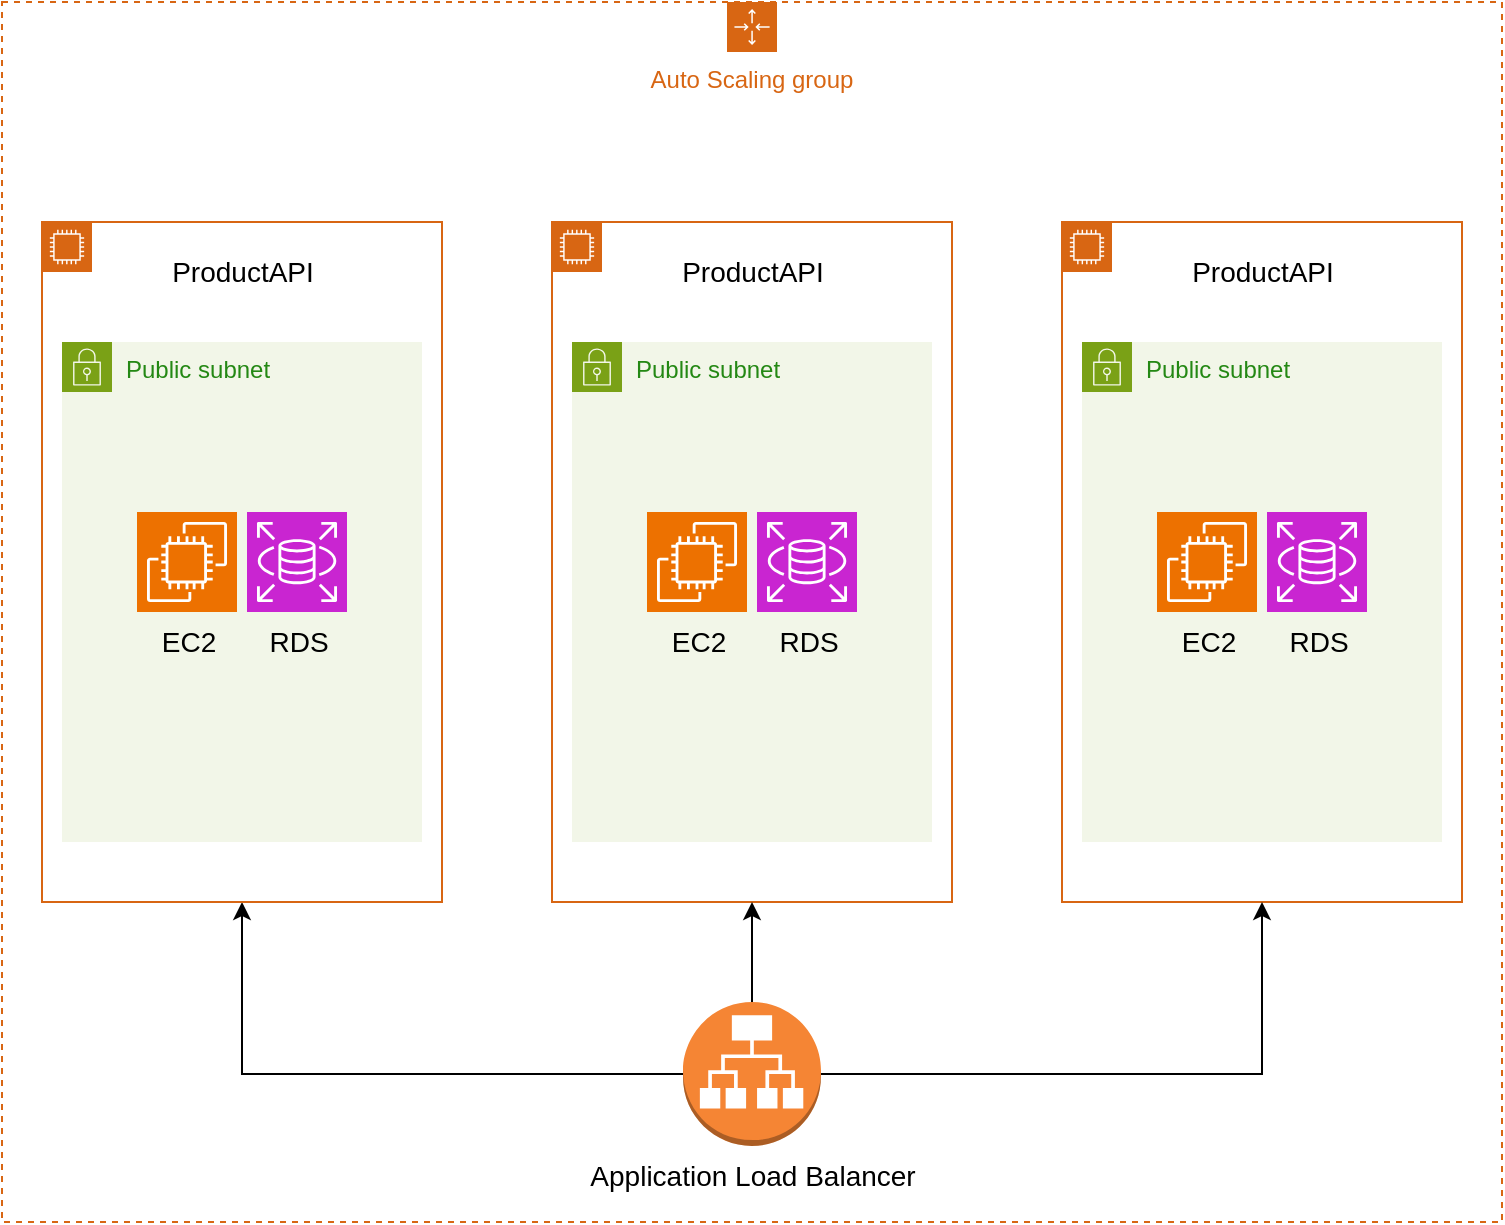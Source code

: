 <mxfile version="25.0.3">
  <diagram name="Página-1" id="ZYrXFXTMh5Co8lFkQm1W">
    <mxGraphModel dx="1517" dy="1969" grid="1" gridSize="10" guides="1" tooltips="1" connect="1" arrows="1" fold="1" page="1" pageScale="1" pageWidth="827" pageHeight="1169" math="0" shadow="0">
      <root>
        <mxCell id="0" />
        <mxCell id="1" parent="0" />
        <mxCell id="kKFBRijeVNlWxLfUlnX_-417" value="Auto Scaling group" style="points=[[0,0],[0.25,0],[0.5,0],[0.75,0],[1,0],[1,0.25],[1,0.5],[1,0.75],[1,1],[0.75,1],[0.5,1],[0.25,1],[0,1],[0,0.75],[0,0.5],[0,0.25]];outlineConnect=0;gradientColor=none;html=1;whiteSpace=wrap;fontSize=12;fontStyle=0;container=1;pointerEvents=0;collapsible=0;recursiveResize=0;shape=mxgraph.aws4.groupCenter;grIcon=mxgraph.aws4.group_auto_scaling_group;grStroke=1;strokeColor=#D86613;fillColor=none;verticalAlign=top;align=center;fontColor=#D86613;dashed=1;spacingTop=25;" vertex="1" parent="1">
          <mxGeometry y="-630" width="750" height="610" as="geometry" />
        </mxCell>
        <mxCell id="kKFBRijeVNlWxLfUlnX_-419" value="" style="outlineConnect=0;dashed=0;verticalLabelPosition=bottom;verticalAlign=top;align=center;html=1;shape=mxgraph.aws3.application_load_balancer;fillColor=#F58534;gradientColor=none;" vertex="1" parent="kKFBRijeVNlWxLfUlnX_-417">
          <mxGeometry x="340.5" y="500" width="69" height="72" as="geometry" />
        </mxCell>
        <mxCell id="kKFBRijeVNlWxLfUlnX_-420" value="" style="points=[[0,0],[0.25,0],[0.5,0],[0.75,0],[1,0],[1,0.25],[1,0.5],[1,0.75],[1,1],[0.75,1],[0.5,1],[0.25,1],[0,1],[0,0.75],[0,0.5],[0,0.25]];outlineConnect=0;gradientColor=none;html=1;whiteSpace=wrap;fontSize=12;fontStyle=0;container=1;pointerEvents=0;collapsible=0;recursiveResize=0;shape=mxgraph.aws4.group;grIcon=mxgraph.aws4.group_ec2_instance_contents;strokeColor=#D86613;fillColor=none;verticalAlign=top;align=left;spacingLeft=30;fontColor=#D86613;dashed=0;" vertex="1" parent="kKFBRijeVNlWxLfUlnX_-417">
          <mxGeometry x="275" y="110" width="200" height="340" as="geometry" />
        </mxCell>
        <mxCell id="kKFBRijeVNlWxLfUlnX_-438" value="Public subnet" style="points=[[0,0],[0.25,0],[0.5,0],[0.75,0],[1,0],[1,0.25],[1,0.5],[1,0.75],[1,1],[0.75,1],[0.5,1],[0.25,1],[0,1],[0,0.75],[0,0.5],[0,0.25]];outlineConnect=0;gradientColor=none;html=1;whiteSpace=wrap;fontSize=12;fontStyle=0;container=1;pointerEvents=0;collapsible=0;recursiveResize=0;shape=mxgraph.aws4.group;grIcon=mxgraph.aws4.group_security_group;grStroke=0;strokeColor=#7AA116;fillColor=#F2F6E8;verticalAlign=top;align=left;spacingLeft=30;fontColor=#248814;dashed=0;" vertex="1" parent="kKFBRijeVNlWxLfUlnX_-420">
          <mxGeometry x="10" y="60" width="180" height="250" as="geometry" />
        </mxCell>
        <mxCell id="kKFBRijeVNlWxLfUlnX_-445" value="" style="sketch=0;points=[[0,0,0],[0.25,0,0],[0.5,0,0],[0.75,0,0],[1,0,0],[0,1,0],[0.25,1,0],[0.5,1,0],[0.75,1,0],[1,1,0],[0,0.25,0],[0,0.5,0],[0,0.75,0],[1,0.25,0],[1,0.5,0],[1,0.75,0]];outlineConnect=0;fontColor=#232F3E;fillColor=#ED7100;strokeColor=#ffffff;dashed=0;verticalLabelPosition=bottom;verticalAlign=top;align=center;html=1;fontSize=12;fontStyle=0;aspect=fixed;shape=mxgraph.aws4.resourceIcon;resIcon=mxgraph.aws4.ec2;" vertex="1" parent="kKFBRijeVNlWxLfUlnX_-438">
          <mxGeometry x="37.5" y="85" width="50" height="50" as="geometry" />
        </mxCell>
        <mxCell id="kKFBRijeVNlWxLfUlnX_-446" value="&lt;font style=&quot;font-size: 14px;&quot;&gt;EC2&lt;/font&gt;" style="text;html=1;align=center;verticalAlign=middle;resizable=0;points=[];autosize=1;strokeColor=none;fillColor=none;" vertex="1" parent="kKFBRijeVNlWxLfUlnX_-438">
          <mxGeometry x="37.5" y="135" width="50" height="30" as="geometry" />
        </mxCell>
        <mxCell id="kKFBRijeVNlWxLfUlnX_-447" value="" style="sketch=0;points=[[0,0,0],[0.25,0,0],[0.5,0,0],[0.75,0,0],[1,0,0],[0,1,0],[0.25,1,0],[0.5,1,0],[0.75,1,0],[1,1,0],[0,0.25,0],[0,0.5,0],[0,0.75,0],[1,0.25,0],[1,0.5,0],[1,0.75,0]];outlineConnect=0;fontColor=#232F3E;fillColor=#C925D1;strokeColor=#ffffff;dashed=0;verticalLabelPosition=bottom;verticalAlign=top;align=center;html=1;fontSize=12;fontStyle=0;aspect=fixed;shape=mxgraph.aws4.resourceIcon;resIcon=mxgraph.aws4.rds;" vertex="1" parent="kKFBRijeVNlWxLfUlnX_-438">
          <mxGeometry x="92.5" y="85" width="50" height="50" as="geometry" />
        </mxCell>
        <mxCell id="kKFBRijeVNlWxLfUlnX_-448" value="&lt;font style=&quot;font-size: 14px;&quot;&gt;RDS&lt;/font&gt;" style="text;html=1;align=center;verticalAlign=middle;resizable=0;points=[];autosize=1;strokeColor=none;fillColor=none;" vertex="1" parent="kKFBRijeVNlWxLfUlnX_-438">
          <mxGeometry x="92.5" y="135" width="50" height="30" as="geometry" />
        </mxCell>
        <mxCell id="kKFBRijeVNlWxLfUlnX_-455" value="&lt;font style=&quot;font-size: 14px;&quot;&gt;ProductAPI&lt;/font&gt;" style="text;html=1;align=center;verticalAlign=middle;resizable=0;points=[];autosize=1;strokeColor=none;fillColor=none;" vertex="1" parent="kKFBRijeVNlWxLfUlnX_-420">
          <mxGeometry x="55" y="10" width="90" height="30" as="geometry" />
        </mxCell>
        <mxCell id="kKFBRijeVNlWxLfUlnX_-424" value="" style="points=[[0,0],[0.25,0],[0.5,0],[0.75,0],[1,0],[1,0.25],[1,0.5],[1,0.75],[1,1],[0.75,1],[0.5,1],[0.25,1],[0,1],[0,0.75],[0,0.5],[0,0.25]];outlineConnect=0;gradientColor=none;html=1;whiteSpace=wrap;fontSize=12;fontStyle=0;container=1;pointerEvents=0;collapsible=0;recursiveResize=0;shape=mxgraph.aws4.group;grIcon=mxgraph.aws4.group_ec2_instance_contents;strokeColor=#D86613;fillColor=none;verticalAlign=top;align=left;spacingLeft=30;fontColor=#D86613;dashed=0;" vertex="1" parent="kKFBRijeVNlWxLfUlnX_-417">
          <mxGeometry x="530" y="110" width="200" height="340" as="geometry" />
        </mxCell>
        <mxCell id="kKFBRijeVNlWxLfUlnX_-428" value="Public subnet" style="points=[[0,0],[0.25,0],[0.5,0],[0.75,0],[1,0],[1,0.25],[1,0.5],[1,0.75],[1,1],[0.75,1],[0.5,1],[0.25,1],[0,1],[0,0.75],[0,0.5],[0,0.25]];outlineConnect=0;gradientColor=none;html=1;whiteSpace=wrap;fontSize=12;fontStyle=0;container=1;pointerEvents=0;collapsible=0;recursiveResize=0;shape=mxgraph.aws4.group;grIcon=mxgraph.aws4.group_security_group;grStroke=0;strokeColor=#7AA116;fillColor=#F2F6E8;verticalAlign=top;align=left;spacingLeft=30;fontColor=#248814;dashed=0;" vertex="1" parent="kKFBRijeVNlWxLfUlnX_-424">
          <mxGeometry x="10" y="60" width="180" height="250" as="geometry" />
        </mxCell>
        <mxCell id="kKFBRijeVNlWxLfUlnX_-443" value="" style="sketch=0;points=[[0,0,0],[0.25,0,0],[0.5,0,0],[0.75,0,0],[1,0,0],[0,1,0],[0.25,1,0],[0.5,1,0],[0.75,1,0],[1,1,0],[0,0.25,0],[0,0.5,0],[0,0.75,0],[1,0.25,0],[1,0.5,0],[1,0.75,0]];outlineConnect=0;fontColor=#232F3E;fillColor=#ED7100;strokeColor=#ffffff;dashed=0;verticalLabelPosition=bottom;verticalAlign=top;align=center;html=1;fontSize=12;fontStyle=0;aspect=fixed;shape=mxgraph.aws4.resourceIcon;resIcon=mxgraph.aws4.ec2;" vertex="1" parent="kKFBRijeVNlWxLfUlnX_-428">
          <mxGeometry x="37.5" y="85" width="50" height="50" as="geometry" />
        </mxCell>
        <mxCell id="kKFBRijeVNlWxLfUlnX_-444" value="&lt;font style=&quot;font-size: 14px;&quot;&gt;EC2&lt;/font&gt;" style="text;html=1;align=center;verticalAlign=middle;resizable=0;points=[];autosize=1;strokeColor=none;fillColor=none;" vertex="1" parent="kKFBRijeVNlWxLfUlnX_-428">
          <mxGeometry x="37.5" y="135" width="50" height="30" as="geometry" />
        </mxCell>
        <mxCell id="kKFBRijeVNlWxLfUlnX_-409" value="" style="sketch=0;points=[[0,0,0],[0.25,0,0],[0.5,0,0],[0.75,0,0],[1,0,0],[0,1,0],[0.25,1,0],[0.5,1,0],[0.75,1,0],[1,1,0],[0,0.25,0],[0,0.5,0],[0,0.75,0],[1,0.25,0],[1,0.5,0],[1,0.75,0]];outlineConnect=0;fontColor=#232F3E;fillColor=#C925D1;strokeColor=#ffffff;dashed=0;verticalLabelPosition=bottom;verticalAlign=top;align=center;html=1;fontSize=12;fontStyle=0;aspect=fixed;shape=mxgraph.aws4.resourceIcon;resIcon=mxgraph.aws4.rds;" vertex="1" parent="kKFBRijeVNlWxLfUlnX_-428">
          <mxGeometry x="92.5" y="85" width="50" height="50" as="geometry" />
        </mxCell>
        <mxCell id="kKFBRijeVNlWxLfUlnX_-411" value="&lt;font style=&quot;font-size: 14px;&quot;&gt;RDS&lt;/font&gt;" style="text;html=1;align=center;verticalAlign=middle;resizable=0;points=[];autosize=1;strokeColor=none;fillColor=none;" vertex="1" parent="kKFBRijeVNlWxLfUlnX_-428">
          <mxGeometry x="92.5" y="135" width="50" height="30" as="geometry" />
        </mxCell>
        <mxCell id="kKFBRijeVNlWxLfUlnX_-456" value="&lt;font style=&quot;font-size: 14px;&quot;&gt;ProductAPI&lt;/font&gt;" style="text;html=1;align=center;verticalAlign=middle;resizable=0;points=[];autosize=1;strokeColor=none;fillColor=none;" vertex="1" parent="kKFBRijeVNlWxLfUlnX_-424">
          <mxGeometry x="55" y="10" width="90" height="30" as="geometry" />
        </mxCell>
        <mxCell id="kKFBRijeVNlWxLfUlnX_-425" value="" style="endArrow=classic;html=1;rounded=0;exitX=1;exitY=0.5;exitDx=0;exitDy=0;exitPerimeter=0;entryX=0.5;entryY=1;entryDx=0;entryDy=0;" edge="1" parent="kKFBRijeVNlWxLfUlnX_-417" source="kKFBRijeVNlWxLfUlnX_-419" target="kKFBRijeVNlWxLfUlnX_-424">
          <mxGeometry width="50" height="50" relative="1" as="geometry">
            <mxPoint x="290" y="300" as="sourcePoint" />
            <mxPoint x="340" y="250" as="targetPoint" />
            <Array as="points">
              <mxPoint x="630" y="536" />
            </Array>
          </mxGeometry>
        </mxCell>
        <mxCell id="kKFBRijeVNlWxLfUlnX_-426" value="" style="endArrow=classic;html=1;rounded=0;exitX=0.5;exitY=0;exitDx=0;exitDy=0;exitPerimeter=0;entryX=0.5;entryY=1;entryDx=0;entryDy=0;" edge="1" parent="kKFBRijeVNlWxLfUlnX_-417" source="kKFBRijeVNlWxLfUlnX_-419" target="kKFBRijeVNlWxLfUlnX_-420">
          <mxGeometry width="50" height="50" relative="1" as="geometry">
            <mxPoint x="470" y="430" as="sourcePoint" />
            <mxPoint x="520" y="380" as="targetPoint" />
          </mxGeometry>
        </mxCell>
        <mxCell id="kKFBRijeVNlWxLfUlnX_-427" value="" style="endArrow=classic;html=1;rounded=0;exitX=0;exitY=0.5;exitDx=0;exitDy=0;exitPerimeter=0;entryX=0.5;entryY=1;entryDx=0;entryDy=0;" edge="1" parent="kKFBRijeVNlWxLfUlnX_-417" source="kKFBRijeVNlWxLfUlnX_-419" target="kKFBRijeVNlWxLfUlnX_-415">
          <mxGeometry width="50" height="50" relative="1" as="geometry">
            <mxPoint x="280" y="430" as="sourcePoint" />
            <mxPoint x="330" y="380" as="targetPoint" />
            <Array as="points">
              <mxPoint x="120" y="536" />
            </Array>
          </mxGeometry>
        </mxCell>
        <mxCell id="kKFBRijeVNlWxLfUlnX_-415" value="" style="points=[[0,0],[0.25,0],[0.5,0],[0.75,0],[1,0],[1,0.25],[1,0.5],[1,0.75],[1,1],[0.75,1],[0.5,1],[0.25,1],[0,1],[0,0.75],[0,0.5],[0,0.25]];outlineConnect=0;gradientColor=none;html=1;whiteSpace=wrap;fontSize=12;fontStyle=0;container=1;pointerEvents=0;collapsible=0;recursiveResize=0;shape=mxgraph.aws4.group;grIcon=mxgraph.aws4.group_ec2_instance_contents;strokeColor=#D86613;fillColor=none;verticalAlign=top;align=left;spacingLeft=30;fontColor=#D86613;dashed=0;" vertex="1" parent="kKFBRijeVNlWxLfUlnX_-417">
          <mxGeometry x="20" y="110" width="200" height="340" as="geometry" />
        </mxCell>
        <mxCell id="kKFBRijeVNlWxLfUlnX_-416" value="Public subnet" style="points=[[0,0],[0.25,0],[0.5,0],[0.75,0],[1,0],[1,0.25],[1,0.5],[1,0.75],[1,1],[0.75,1],[0.5,1],[0.25,1],[0,1],[0,0.75],[0,0.5],[0,0.25]];outlineConnect=0;gradientColor=none;html=1;whiteSpace=wrap;fontSize=12;fontStyle=0;container=1;pointerEvents=0;collapsible=0;recursiveResize=0;shape=mxgraph.aws4.group;grIcon=mxgraph.aws4.group_security_group;grStroke=0;strokeColor=#7AA116;fillColor=#F2F6E8;verticalAlign=top;align=left;spacingLeft=30;fontColor=#248814;dashed=0;" vertex="1" parent="kKFBRijeVNlWxLfUlnX_-415">
          <mxGeometry x="10" y="60" width="180" height="250" as="geometry" />
        </mxCell>
        <mxCell id="kKFBRijeVNlWxLfUlnX_-449" value="" style="sketch=0;points=[[0,0,0],[0.25,0,0],[0.5,0,0],[0.75,0,0],[1,0,0],[0,1,0],[0.25,1,0],[0.5,1,0],[0.75,1,0],[1,1,0],[0,0.25,0],[0,0.5,0],[0,0.75,0],[1,0.25,0],[1,0.5,0],[1,0.75,0]];outlineConnect=0;fontColor=#232F3E;fillColor=#ED7100;strokeColor=#ffffff;dashed=0;verticalLabelPosition=bottom;verticalAlign=top;align=center;html=1;fontSize=12;fontStyle=0;aspect=fixed;shape=mxgraph.aws4.resourceIcon;resIcon=mxgraph.aws4.ec2;" vertex="1" parent="kKFBRijeVNlWxLfUlnX_-416">
          <mxGeometry x="37.5" y="85" width="50" height="50" as="geometry" />
        </mxCell>
        <mxCell id="kKFBRijeVNlWxLfUlnX_-450" value="&lt;font style=&quot;font-size: 14px;&quot;&gt;EC2&lt;/font&gt;" style="text;html=1;align=center;verticalAlign=middle;resizable=0;points=[];autosize=1;strokeColor=none;fillColor=none;" vertex="1" parent="kKFBRijeVNlWxLfUlnX_-416">
          <mxGeometry x="37.5" y="135" width="50" height="30" as="geometry" />
        </mxCell>
        <mxCell id="kKFBRijeVNlWxLfUlnX_-451" value="" style="sketch=0;points=[[0,0,0],[0.25,0,0],[0.5,0,0],[0.75,0,0],[1,0,0],[0,1,0],[0.25,1,0],[0.5,1,0],[0.75,1,0],[1,1,0],[0,0.25,0],[0,0.5,0],[0,0.75,0],[1,0.25,0],[1,0.5,0],[1,0.75,0]];outlineConnect=0;fontColor=#232F3E;fillColor=#C925D1;strokeColor=#ffffff;dashed=0;verticalLabelPosition=bottom;verticalAlign=top;align=center;html=1;fontSize=12;fontStyle=0;aspect=fixed;shape=mxgraph.aws4.resourceIcon;resIcon=mxgraph.aws4.rds;" vertex="1" parent="kKFBRijeVNlWxLfUlnX_-416">
          <mxGeometry x="92.5" y="85" width="50" height="50" as="geometry" />
        </mxCell>
        <mxCell id="kKFBRijeVNlWxLfUlnX_-452" value="&lt;font style=&quot;font-size: 14px;&quot;&gt;RDS&lt;/font&gt;" style="text;html=1;align=center;verticalAlign=middle;resizable=0;points=[];autosize=1;strokeColor=none;fillColor=none;" vertex="1" parent="kKFBRijeVNlWxLfUlnX_-416">
          <mxGeometry x="92.5" y="135" width="50" height="30" as="geometry" />
        </mxCell>
        <mxCell id="kKFBRijeVNlWxLfUlnX_-454" value="&lt;font style=&quot;font-size: 14px;&quot;&gt;ProductAPI&lt;/font&gt;" style="text;html=1;align=center;verticalAlign=middle;resizable=0;points=[];autosize=1;strokeColor=none;fillColor=none;" vertex="1" parent="kKFBRijeVNlWxLfUlnX_-415">
          <mxGeometry x="55" y="10" width="90" height="30" as="geometry" />
        </mxCell>
        <mxCell id="kKFBRijeVNlWxLfUlnX_-453" value="&lt;font style=&quot;font-size: 14px;&quot;&gt;Application Load Balancer&lt;/font&gt;" style="text;html=1;align=center;verticalAlign=middle;resizable=0;points=[];autosize=1;strokeColor=none;fillColor=none;" vertex="1" parent="kKFBRijeVNlWxLfUlnX_-417">
          <mxGeometry x="280" y="572" width="190" height="30" as="geometry" />
        </mxCell>
      </root>
    </mxGraphModel>
  </diagram>
</mxfile>
